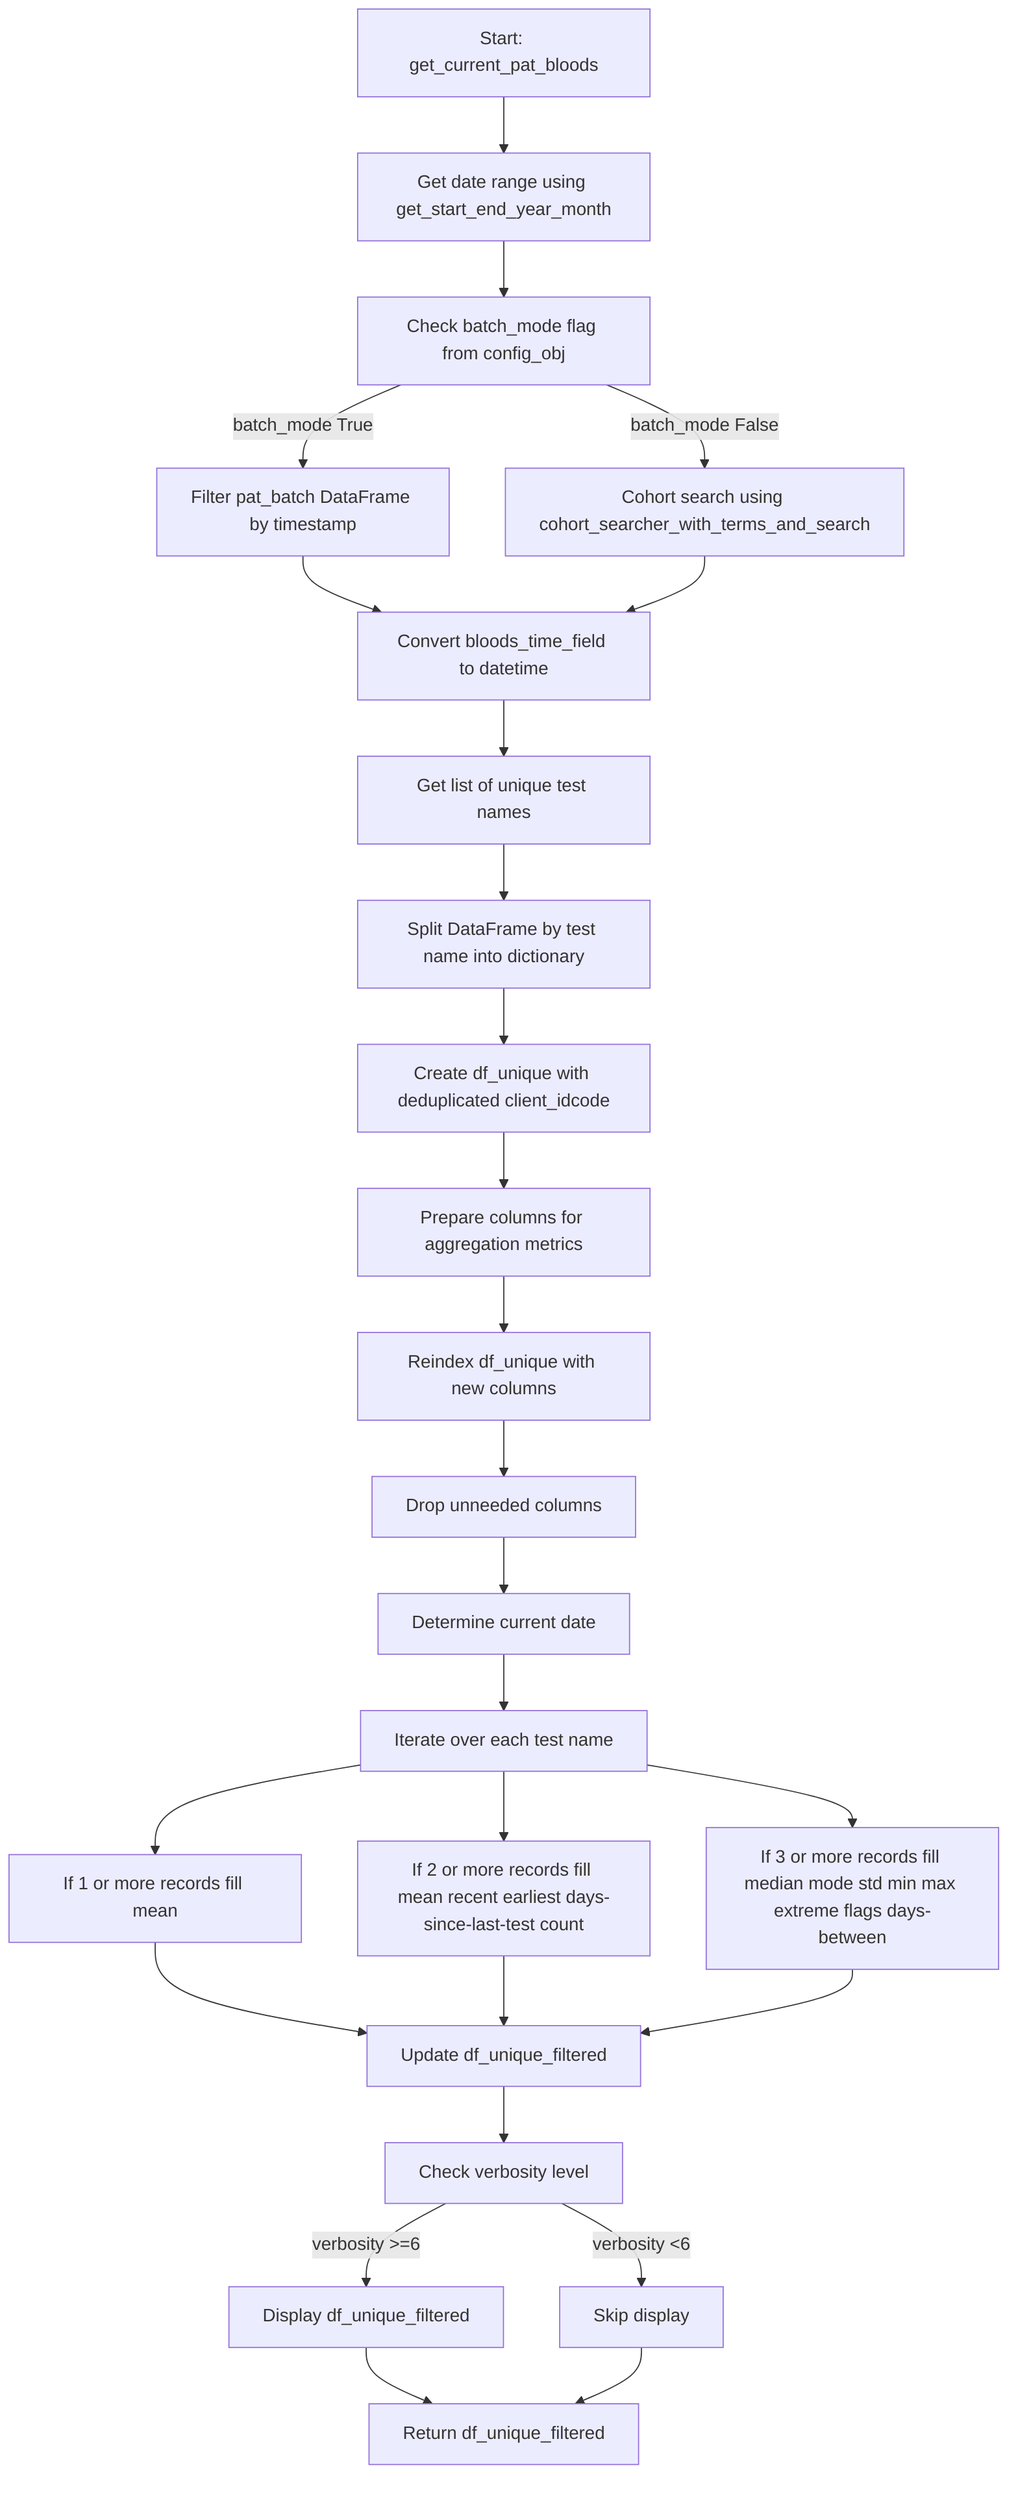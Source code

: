 flowchart TD
    A[Start: get_current_pat_bloods] --> B[Get date range using get_start_end_year_month]
    B --> C[Check batch_mode flag from config_obj]

    C -->|batch_mode True| D[Filter pat_batch DataFrame by timestamp]
    C -->|batch_mode False| E[Cohort search using cohort_searcher_with_terms_and_search]

    D --> F[Assign datetime column]
    E --> F[Convert bloods_time_field to datetime]

    F --> G[Get list of unique test names]
    G --> H[Split DataFrame by test name into dictionary]

    H --> I[Create df_unique with deduplicated client_idcode]
    I --> J[Prepare columns for aggregation metrics]
    J --> K[Reindex df_unique with new columns]
    K --> L[Drop unneeded columns]

    L --> M[Determine current date]

    M --> N[Iterate over each test name]
    
    N --> O[If 1 or more records fill mean]
    N --> P[If 2 or more records fill mean recent earliest days-since-last-test count]
    N --> Q[If 3 or more records fill median mode std min max extreme flags days-between]

    O --> R[Update df_unique_filtered]
    P --> R
    Q --> R

    R --> S[Check verbosity level]
    S -->|verbosity >=6| T[Display df_unique_filtered]
    S -->|verbosity <6| U[Skip display]

    T --> V[Return df_unique_filtered]
    U --> V